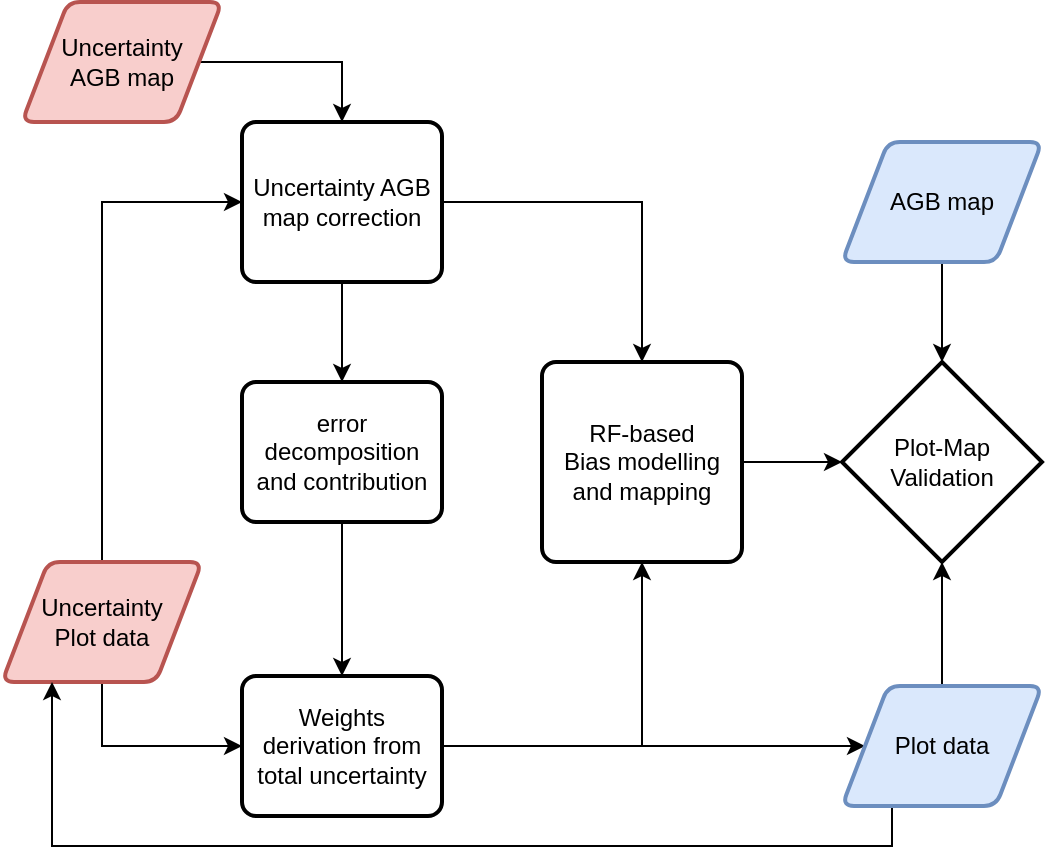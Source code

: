 <mxfile version="12.2.2" type="github" pages="1">
  <diagram id="p8VwJA1MWE8HJcfDLHrL" name="Page-1">
    <mxGraphModel dx="1422" dy="713" grid="1" gridSize="10" guides="1" tooltips="1" connect="1" arrows="1" fold="1" page="1" pageScale="1" pageWidth="850" pageHeight="1100" math="0" shadow="0">
      <root>
        <mxCell id="0"/>
        <mxCell id="1" parent="0"/>
        <mxCell id="grZF7iGKTRO_I2X3JlcP-35" style="edgeStyle=orthogonalEdgeStyle;rounded=0;orthogonalLoop=1;jettySize=auto;html=1;exitX=0.5;exitY=1;exitDx=0;exitDy=0;entryX=0;entryY=0.5;entryDx=0;entryDy=0;" parent="1" source="grZF7iGKTRO_I2X3JlcP-2" target="grZF7iGKTRO_I2X3JlcP-11" edge="1">
          <mxGeometry relative="1" as="geometry"/>
        </mxCell>
        <mxCell id="tw_gB67iHPElR90Ke5bC-10" style="edgeStyle=orthogonalEdgeStyle;rounded=0;orthogonalLoop=1;jettySize=auto;html=1;exitX=0.5;exitY=0;exitDx=0;exitDy=0;entryX=0;entryY=0.5;entryDx=0;entryDy=0;" edge="1" parent="1" source="grZF7iGKTRO_I2X3JlcP-2" target="grZF7iGKTRO_I2X3JlcP-16">
          <mxGeometry relative="1" as="geometry"/>
        </mxCell>
        <mxCell id="grZF7iGKTRO_I2X3JlcP-2" value="Uncertainty&lt;br&gt;Plot data" style="shape=parallelogram;html=1;strokeWidth=2;perimeter=parallelogramPerimeter;whiteSpace=wrap;rounded=1;arcSize=12;size=0.23;fillColor=#f8cecc;strokeColor=#b85450;" parent="1" vertex="1">
          <mxGeometry x="160" y="430" width="100" height="60" as="geometry"/>
        </mxCell>
        <mxCell id="grZF7iGKTRO_I2X3JlcP-48" style="edgeStyle=orthogonalEdgeStyle;rounded=0;orthogonalLoop=1;jettySize=auto;html=1;exitX=1;exitY=0.5;exitDx=0;exitDy=0;entryX=0.5;entryY=1;entryDx=0;entryDy=0;" parent="1" source="grZF7iGKTRO_I2X3JlcP-11" target="grZF7iGKTRO_I2X3JlcP-20" edge="1">
          <mxGeometry relative="1" as="geometry"/>
        </mxCell>
        <mxCell id="tw_gB67iHPElR90Ke5bC-3" style="edgeStyle=orthogonalEdgeStyle;rounded=0;orthogonalLoop=1;jettySize=auto;html=1;exitX=1;exitY=0.5;exitDx=0;exitDy=0;entryX=0;entryY=0.5;entryDx=0;entryDy=0;" edge="1" parent="1" source="grZF7iGKTRO_I2X3JlcP-11" target="grZF7iGKTRO_I2X3JlcP-44">
          <mxGeometry relative="1" as="geometry"/>
        </mxCell>
        <mxCell id="grZF7iGKTRO_I2X3JlcP-11" value="Weights derivation from total uncertainty" style="rounded=1;whiteSpace=wrap;html=1;absoluteArcSize=1;arcSize=14;strokeWidth=2;" parent="1" vertex="1">
          <mxGeometry x="280" y="487" width="100" height="70" as="geometry"/>
        </mxCell>
        <mxCell id="grZF7iGKTRO_I2X3JlcP-32" style="edgeStyle=orthogonalEdgeStyle;rounded=0;orthogonalLoop=1;jettySize=auto;html=1;exitX=0.5;exitY=1;exitDx=0;exitDy=0;entryX=0.5;entryY=0;entryDx=0;entryDy=0;" parent="1" source="grZF7iGKTRO_I2X3JlcP-16" target="grZF7iGKTRO_I2X3JlcP-17" edge="1">
          <mxGeometry relative="1" as="geometry"/>
        </mxCell>
        <mxCell id="tw_gB67iHPElR90Ke5bC-12" style="edgeStyle=orthogonalEdgeStyle;rounded=0;orthogonalLoop=1;jettySize=auto;html=1;exitX=1;exitY=0.5;exitDx=0;exitDy=0;entryX=0.5;entryY=0;entryDx=0;entryDy=0;" edge="1" parent="1" source="grZF7iGKTRO_I2X3JlcP-16" target="grZF7iGKTRO_I2X3JlcP-20">
          <mxGeometry relative="1" as="geometry"/>
        </mxCell>
        <mxCell id="grZF7iGKTRO_I2X3JlcP-16" value="Uncertainty AGB map correction" style="rounded=1;whiteSpace=wrap;html=1;absoluteArcSize=1;arcSize=14;strokeWidth=2;" parent="1" vertex="1">
          <mxGeometry x="280" y="210" width="100" height="80" as="geometry"/>
        </mxCell>
        <mxCell id="grZF7iGKTRO_I2X3JlcP-36" style="edgeStyle=orthogonalEdgeStyle;rounded=0;orthogonalLoop=1;jettySize=auto;html=1;exitX=0.5;exitY=1;exitDx=0;exitDy=0;entryX=0.5;entryY=0;entryDx=0;entryDy=0;" parent="1" source="grZF7iGKTRO_I2X3JlcP-17" target="grZF7iGKTRO_I2X3JlcP-11" edge="1">
          <mxGeometry relative="1" as="geometry"/>
        </mxCell>
        <mxCell id="grZF7iGKTRO_I2X3JlcP-17" value="error decomposition and contribution" style="rounded=1;whiteSpace=wrap;html=1;absoluteArcSize=1;arcSize=14;strokeWidth=2;" parent="1" vertex="1">
          <mxGeometry x="280" y="340" width="100" height="70" as="geometry"/>
        </mxCell>
        <mxCell id="grZF7iGKTRO_I2X3JlcP-49" style="edgeStyle=orthogonalEdgeStyle;rounded=0;orthogonalLoop=1;jettySize=auto;html=1;exitX=1;exitY=0.5;exitDx=0;exitDy=0;entryX=0;entryY=0.5;entryDx=0;entryDy=0;entryPerimeter=0;" parent="1" source="grZF7iGKTRO_I2X3JlcP-20" target="grZF7iGKTRO_I2X3JlcP-45" edge="1">
          <mxGeometry relative="1" as="geometry"/>
        </mxCell>
        <mxCell id="grZF7iGKTRO_I2X3JlcP-20" value="RF-based &lt;br&gt;Bias modelling and mapping" style="rounded=1;whiteSpace=wrap;html=1;absoluteArcSize=1;arcSize=14;strokeWidth=2;" parent="1" vertex="1">
          <mxGeometry x="430" y="330" width="100" height="100" as="geometry"/>
        </mxCell>
        <mxCell id="tw_gB67iHPElR90Ke5bC-11" style="edgeStyle=orthogonalEdgeStyle;rounded=0;orthogonalLoop=1;jettySize=auto;html=1;exitX=1;exitY=0.5;exitDx=0;exitDy=0;entryX=0.5;entryY=0;entryDx=0;entryDy=0;" edge="1" parent="1" source="grZF7iGKTRO_I2X3JlcP-37" target="grZF7iGKTRO_I2X3JlcP-16">
          <mxGeometry relative="1" as="geometry"/>
        </mxCell>
        <mxCell id="grZF7iGKTRO_I2X3JlcP-37" value="Uncertainty&lt;br&gt;AGB map" style="shape=parallelogram;html=1;strokeWidth=2;perimeter=parallelogramPerimeter;whiteSpace=wrap;rounded=1;arcSize=12;size=0.23;fillColor=#f8cecc;strokeColor=#b85450;" parent="1" vertex="1">
          <mxGeometry x="170" y="150" width="100" height="60" as="geometry"/>
        </mxCell>
        <mxCell id="grZF7iGKTRO_I2X3JlcP-41" style="edgeStyle=orthogonalEdgeStyle;rounded=0;orthogonalLoop=1;jettySize=auto;html=1;exitX=0.5;exitY=1;exitDx=0;exitDy=0;entryX=0.5;entryY=0;entryDx=0;entryDy=0;entryPerimeter=0;" parent="1" source="grZF7iGKTRO_I2X3JlcP-42" target="grZF7iGKTRO_I2X3JlcP-45" edge="1">
          <mxGeometry relative="1" as="geometry"/>
        </mxCell>
        <mxCell id="grZF7iGKTRO_I2X3JlcP-42" value="AGB map" style="shape=parallelogram;html=1;strokeWidth=2;perimeter=parallelogramPerimeter;whiteSpace=wrap;rounded=1;arcSize=12;size=0.23;fillColor=#dae8fc;strokeColor=#6c8ebf;" parent="1" vertex="1">
          <mxGeometry x="580" y="220" width="100" height="60" as="geometry"/>
        </mxCell>
        <mxCell id="grZF7iGKTRO_I2X3JlcP-43" style="edgeStyle=orthogonalEdgeStyle;rounded=0;orthogonalLoop=1;jettySize=auto;html=1;exitX=0.5;exitY=0;exitDx=0;exitDy=0;entryX=0.5;entryY=1;entryDx=0;entryDy=0;entryPerimeter=0;" parent="1" source="grZF7iGKTRO_I2X3JlcP-44" target="grZF7iGKTRO_I2X3JlcP-45" edge="1">
          <mxGeometry relative="1" as="geometry"/>
        </mxCell>
        <mxCell id="tw_gB67iHPElR90Ke5bC-5" style="edgeStyle=orthogonalEdgeStyle;rounded=0;orthogonalLoop=1;jettySize=auto;html=1;exitX=0.25;exitY=1;exitDx=0;exitDy=0;entryX=0.25;entryY=1;entryDx=0;entryDy=0;" edge="1" parent="1" source="grZF7iGKTRO_I2X3JlcP-44" target="grZF7iGKTRO_I2X3JlcP-2">
          <mxGeometry relative="1" as="geometry"/>
        </mxCell>
        <mxCell id="grZF7iGKTRO_I2X3JlcP-44" value="Plot data" style="shape=parallelogram;html=1;strokeWidth=2;perimeter=parallelogramPerimeter;whiteSpace=wrap;rounded=1;arcSize=12;size=0.23;fillColor=#dae8fc;strokeColor=#6c8ebf;" parent="1" vertex="1">
          <mxGeometry x="580" y="492" width="100" height="60" as="geometry"/>
        </mxCell>
        <mxCell id="grZF7iGKTRO_I2X3JlcP-45" value="&lt;span style=&quot;white-space: normal&quot;&gt;Plot-Map&lt;br&gt;Validation&lt;/span&gt;" style="strokeWidth=2;html=1;shape=mxgraph.flowchart.decision;whiteSpace=wrap;" parent="1" vertex="1">
          <mxGeometry x="580" y="330" width="100" height="100" as="geometry"/>
        </mxCell>
      </root>
    </mxGraphModel>
  </diagram>
</mxfile>
